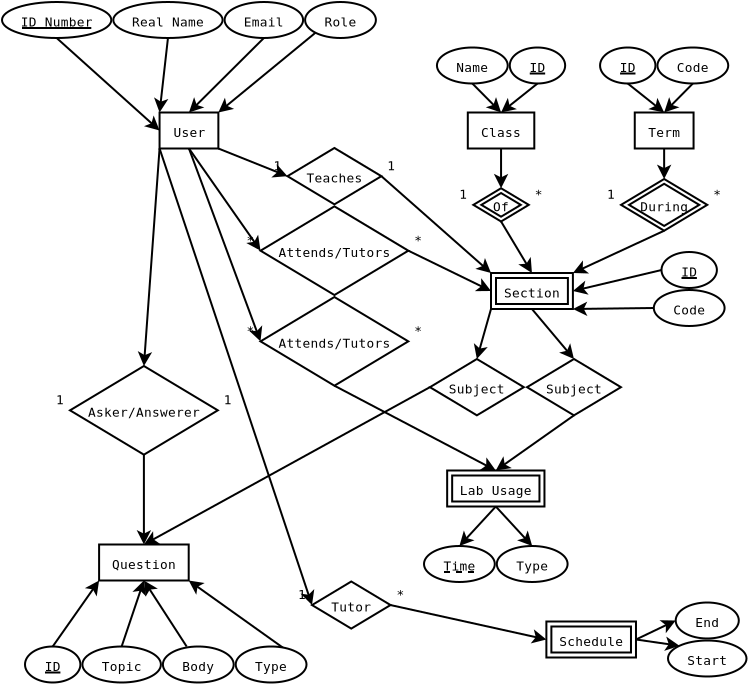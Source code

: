 <?xml version="1.0" encoding="UTF-8"?>
<dia:diagram xmlns:dia="http://www.lysator.liu.se/~alla/dia/">
  <dia:layer name="Background" visible="true" active="true">
    <dia:object type="ER - Entity" version="0" id="O0">
      <dia:attribute name="obj_pos">
        <dia:point val="9.428,7.575"/>
      </dia:attribute>
      <dia:attribute name="obj_bb">
        <dia:rectangle val="9.377,7.525;12.418,9.425"/>
      </dia:attribute>
      <dia:attribute name="elem_corner">
        <dia:point val="9.428,7.575"/>
      </dia:attribute>
      <dia:attribute name="elem_width">
        <dia:real val="2.94"/>
      </dia:attribute>
      <dia:attribute name="elem_height">
        <dia:real val="1.8"/>
      </dia:attribute>
      <dia:attribute name="border_width">
        <dia:real val="0.1"/>
      </dia:attribute>
      <dia:attribute name="border_color">
        <dia:color val="#000000"/>
      </dia:attribute>
      <dia:attribute name="inner_color">
        <dia:color val="#ffffff"/>
      </dia:attribute>
      <dia:attribute name="name">
        <dia:string>#User#</dia:string>
      </dia:attribute>
      <dia:attribute name="weak">
        <dia:boolean val="false"/>
      </dia:attribute>
      <dia:attribute name="associative">
        <dia:boolean val="false"/>
      </dia:attribute>
      <dia:attribute name="font">
        <dia:font family="monospace" style="0" name="Courier"/>
      </dia:attribute>
      <dia:attribute name="font_height">
        <dia:real val="0.8"/>
      </dia:attribute>
    </dia:object>
    <dia:object type="ER - Entity" version="0" id="O1">
      <dia:attribute name="obj_pos">
        <dia:point val="24.84,7.575"/>
      </dia:attribute>
      <dia:attribute name="obj_bb">
        <dia:rectangle val="24.79,7.525;28.215,9.425"/>
      </dia:attribute>
      <dia:attribute name="elem_corner">
        <dia:point val="24.84,7.575"/>
      </dia:attribute>
      <dia:attribute name="elem_width">
        <dia:real val="3.325"/>
      </dia:attribute>
      <dia:attribute name="elem_height">
        <dia:real val="1.8"/>
      </dia:attribute>
      <dia:attribute name="border_width">
        <dia:real val="0.1"/>
      </dia:attribute>
      <dia:attribute name="border_color">
        <dia:color val="#000000"/>
      </dia:attribute>
      <dia:attribute name="inner_color">
        <dia:color val="#ffffff"/>
      </dia:attribute>
      <dia:attribute name="name">
        <dia:string>#Class#</dia:string>
      </dia:attribute>
      <dia:attribute name="weak">
        <dia:boolean val="false"/>
      </dia:attribute>
      <dia:attribute name="associative">
        <dia:boolean val="false"/>
      </dia:attribute>
      <dia:attribute name="font">
        <dia:font family="monospace" style="0" name="Courier"/>
      </dia:attribute>
      <dia:attribute name="font_height">
        <dia:real val="0.8"/>
      </dia:attribute>
    </dia:object>
    <dia:object type="ER - Entity" version="0" id="O2">
      <dia:attribute name="obj_pos">
        <dia:point val="26,15.6"/>
      </dia:attribute>
      <dia:attribute name="obj_bb">
        <dia:rectangle val="25.95,15.55;30.145,17.45"/>
      </dia:attribute>
      <dia:attribute name="elem_corner">
        <dia:point val="26,15.6"/>
      </dia:attribute>
      <dia:attribute name="elem_width">
        <dia:real val="4.095"/>
      </dia:attribute>
      <dia:attribute name="elem_height">
        <dia:real val="1.8"/>
      </dia:attribute>
      <dia:attribute name="border_width">
        <dia:real val="0.1"/>
      </dia:attribute>
      <dia:attribute name="border_color">
        <dia:color val="#000000"/>
      </dia:attribute>
      <dia:attribute name="inner_color">
        <dia:color val="#ffffff"/>
      </dia:attribute>
      <dia:attribute name="name">
        <dia:string>#Section#</dia:string>
      </dia:attribute>
      <dia:attribute name="weak">
        <dia:boolean val="true"/>
      </dia:attribute>
      <dia:attribute name="associative">
        <dia:boolean val="false"/>
      </dia:attribute>
      <dia:attribute name="font">
        <dia:font family="monospace" style="0" name="Courier"/>
      </dia:attribute>
      <dia:attribute name="font_height">
        <dia:real val="0.8"/>
      </dia:attribute>
    </dia:object>
    <dia:object type="ER - Entity" version="0" id="O3">
      <dia:attribute name="obj_pos">
        <dia:point val="28.769,33.025"/>
      </dia:attribute>
      <dia:attribute name="obj_bb">
        <dia:rectangle val="28.719,32.975;33.299,34.875"/>
      </dia:attribute>
      <dia:attribute name="elem_corner">
        <dia:point val="28.769,33.025"/>
      </dia:attribute>
      <dia:attribute name="elem_width">
        <dia:real val="4.48"/>
      </dia:attribute>
      <dia:attribute name="elem_height">
        <dia:real val="1.8"/>
      </dia:attribute>
      <dia:attribute name="border_width">
        <dia:real val="0.1"/>
      </dia:attribute>
      <dia:attribute name="border_color">
        <dia:color val="#000000"/>
      </dia:attribute>
      <dia:attribute name="inner_color">
        <dia:color val="#ffffff"/>
      </dia:attribute>
      <dia:attribute name="name">
        <dia:string>#Schedule#</dia:string>
      </dia:attribute>
      <dia:attribute name="weak">
        <dia:boolean val="true"/>
      </dia:attribute>
      <dia:attribute name="associative">
        <dia:boolean val="false"/>
      </dia:attribute>
      <dia:attribute name="font">
        <dia:font family="monospace" style="0" name="Courier"/>
      </dia:attribute>
      <dia:attribute name="font_height">
        <dia:real val="0.8"/>
      </dia:attribute>
    </dia:object>
    <dia:object type="ER - Entity" version="0" id="O4">
      <dia:attribute name="obj_pos">
        <dia:point val="33.188,7.575"/>
      </dia:attribute>
      <dia:attribute name="obj_bb">
        <dia:rectangle val="33.138,7.525;36.178,9.425"/>
      </dia:attribute>
      <dia:attribute name="elem_corner">
        <dia:point val="33.188,7.575"/>
      </dia:attribute>
      <dia:attribute name="elem_width">
        <dia:real val="2.94"/>
      </dia:attribute>
      <dia:attribute name="elem_height">
        <dia:real val="1.8"/>
      </dia:attribute>
      <dia:attribute name="border_width">
        <dia:real val="0.1"/>
      </dia:attribute>
      <dia:attribute name="border_color">
        <dia:color val="#000000"/>
      </dia:attribute>
      <dia:attribute name="inner_color">
        <dia:color val="#ffffff"/>
      </dia:attribute>
      <dia:attribute name="name">
        <dia:string>#Term#</dia:string>
      </dia:attribute>
      <dia:attribute name="weak">
        <dia:boolean val="false"/>
      </dia:attribute>
      <dia:attribute name="associative">
        <dia:boolean val="false"/>
      </dia:attribute>
      <dia:attribute name="font">
        <dia:font family="monospace" style="0" name="Courier"/>
      </dia:attribute>
      <dia:attribute name="font_height">
        <dia:real val="0.8"/>
      </dia:attribute>
    </dia:object>
    <dia:object type="ER - Entity" version="0" id="O5">
      <dia:attribute name="obj_pos">
        <dia:point val="23.808,25.475"/>
      </dia:attribute>
      <dia:attribute name="obj_bb">
        <dia:rectangle val="23.758,25.425;28.723,27.325"/>
      </dia:attribute>
      <dia:attribute name="elem_corner">
        <dia:point val="23.808,25.475"/>
      </dia:attribute>
      <dia:attribute name="elem_width">
        <dia:real val="4.865"/>
      </dia:attribute>
      <dia:attribute name="elem_height">
        <dia:real val="1.8"/>
      </dia:attribute>
      <dia:attribute name="border_width">
        <dia:real val="0.1"/>
      </dia:attribute>
      <dia:attribute name="border_color">
        <dia:color val="#000000"/>
      </dia:attribute>
      <dia:attribute name="inner_color">
        <dia:color val="#ffffff"/>
      </dia:attribute>
      <dia:attribute name="name">
        <dia:string>#Lab Usage#</dia:string>
      </dia:attribute>
      <dia:attribute name="weak">
        <dia:boolean val="true"/>
      </dia:attribute>
      <dia:attribute name="associative">
        <dia:boolean val="false"/>
      </dia:attribute>
      <dia:attribute name="font">
        <dia:font family="monospace" style="0" name="Courier"/>
      </dia:attribute>
      <dia:attribute name="font_height">
        <dia:real val="0.8"/>
      </dia:attribute>
    </dia:object>
    <dia:object type="ER - Entity" version="0" id="O6">
      <dia:attribute name="obj_pos">
        <dia:point val="6.405,29.175"/>
      </dia:attribute>
      <dia:attribute name="obj_bb">
        <dia:rectangle val="6.355,29.125;10.935,31.025"/>
      </dia:attribute>
      <dia:attribute name="elem_corner">
        <dia:point val="6.405,29.175"/>
      </dia:attribute>
      <dia:attribute name="elem_width">
        <dia:real val="4.48"/>
      </dia:attribute>
      <dia:attribute name="elem_height">
        <dia:real val="1.8"/>
      </dia:attribute>
      <dia:attribute name="border_width">
        <dia:real val="0.1"/>
      </dia:attribute>
      <dia:attribute name="border_color">
        <dia:color val="#000000"/>
      </dia:attribute>
      <dia:attribute name="inner_color">
        <dia:color val="#ffffff"/>
      </dia:attribute>
      <dia:attribute name="name">
        <dia:string>#Question#</dia:string>
      </dia:attribute>
      <dia:attribute name="weak">
        <dia:boolean val="false"/>
      </dia:attribute>
      <dia:attribute name="associative">
        <dia:boolean val="false"/>
      </dia:attribute>
      <dia:attribute name="font">
        <dia:font family="monospace" style="0" name="Courier"/>
      </dia:attribute>
      <dia:attribute name="font_height">
        <dia:real val="0.8"/>
      </dia:attribute>
    </dia:object>
    <dia:object type="ER - Relationship" version="0" id="O7">
      <dia:attribute name="obj_pos">
        <dia:point val="15.822,9.35"/>
      </dia:attribute>
      <dia:attribute name="obj_bb">
        <dia:rectangle val="15.088,9.3;21.253,12.217"/>
      </dia:attribute>
      <dia:attribute name="elem_corner">
        <dia:point val="15.822,9.35"/>
      </dia:attribute>
      <dia:attribute name="elem_width">
        <dia:real val="4.695"/>
      </dia:attribute>
      <dia:attribute name="elem_height">
        <dia:real val="2.817"/>
      </dia:attribute>
      <dia:attribute name="border_width">
        <dia:real val="0.1"/>
      </dia:attribute>
      <dia:attribute name="border_color">
        <dia:color val="#000000"/>
      </dia:attribute>
      <dia:attribute name="inner_color">
        <dia:color val="#ffffff"/>
      </dia:attribute>
      <dia:attribute name="name">
        <dia:string>#Teaches#</dia:string>
      </dia:attribute>
      <dia:attribute name="left_card">
        <dia:string>#1#</dia:string>
      </dia:attribute>
      <dia:attribute name="right_card">
        <dia:string>#1#</dia:string>
      </dia:attribute>
      <dia:attribute name="identifying">
        <dia:boolean val="false"/>
      </dia:attribute>
      <dia:attribute name="rotated">
        <dia:boolean val="false"/>
      </dia:attribute>
      <dia:attribute name="font">
        <dia:font family="monospace" style="0" name="Courier"/>
      </dia:attribute>
      <dia:attribute name="font_height">
        <dia:real val="0.8"/>
      </dia:attribute>
    </dia:object>
    <dia:object type="Standard - Line" version="0" id="O8">
      <dia:attribute name="obj_pos">
        <dia:point val="12.367,9.375"/>
      </dia:attribute>
      <dia:attribute name="obj_bb">
        <dia:rectangle val="12.303,9.31;15.926,10.875"/>
      </dia:attribute>
      <dia:attribute name="conn_endpoints">
        <dia:point val="12.367,9.375"/>
        <dia:point val="15.822,10.758"/>
      </dia:attribute>
      <dia:attribute name="numcp">
        <dia:int val="1"/>
      </dia:attribute>
      <dia:attribute name="end_arrow">
        <dia:enum val="22"/>
      </dia:attribute>
      <dia:attribute name="end_arrow_length">
        <dia:real val="0.5"/>
      </dia:attribute>
      <dia:attribute name="end_arrow_width">
        <dia:real val="0.5"/>
      </dia:attribute>
      <dia:connections>
        <dia:connection handle="0" to="O0" connection="7"/>
        <dia:connection handle="1" to="O7" connection="0"/>
      </dia:connections>
    </dia:object>
    <dia:object type="Standard - Line" version="0" id="O9">
      <dia:attribute name="obj_pos">
        <dia:point val="20.517,10.758"/>
      </dia:attribute>
      <dia:attribute name="obj_bb">
        <dia:rectangle val="20.447,10.688;26.084,15.674"/>
      </dia:attribute>
      <dia:attribute name="conn_endpoints">
        <dia:point val="20.517,10.758"/>
        <dia:point val="26,15.6"/>
      </dia:attribute>
      <dia:attribute name="numcp">
        <dia:int val="1"/>
      </dia:attribute>
      <dia:attribute name="end_arrow">
        <dia:enum val="22"/>
      </dia:attribute>
      <dia:attribute name="end_arrow_length">
        <dia:real val="0.5"/>
      </dia:attribute>
      <dia:attribute name="end_arrow_width">
        <dia:real val="0.5"/>
      </dia:attribute>
      <dia:connections>
        <dia:connection handle="0" to="O7" connection="4"/>
        <dia:connection handle="1" to="O2" connection="0"/>
      </dia:connections>
    </dia:object>
    <dia:object type="ER - Relationship" version="0" id="O10">
      <dia:attribute name="obj_pos">
        <dia:point val="14.475,12.267"/>
      </dia:attribute>
      <dia:attribute name="obj_bb">
        <dia:rectangle val="13.74,12.217;22.6,16.751"/>
      </dia:attribute>
      <dia:attribute name="elem_corner">
        <dia:point val="14.475,12.267"/>
      </dia:attribute>
      <dia:attribute name="elem_width">
        <dia:real val="7.39"/>
      </dia:attribute>
      <dia:attribute name="elem_height">
        <dia:real val="4.434"/>
      </dia:attribute>
      <dia:attribute name="border_width">
        <dia:real val="0.1"/>
      </dia:attribute>
      <dia:attribute name="border_color">
        <dia:color val="#000000"/>
      </dia:attribute>
      <dia:attribute name="inner_color">
        <dia:color val="#ffffff"/>
      </dia:attribute>
      <dia:attribute name="name">
        <dia:string>#Attends/Tutors#</dia:string>
      </dia:attribute>
      <dia:attribute name="left_card">
        <dia:string>#*#</dia:string>
      </dia:attribute>
      <dia:attribute name="right_card">
        <dia:string>#*#</dia:string>
      </dia:attribute>
      <dia:attribute name="identifying">
        <dia:boolean val="false"/>
      </dia:attribute>
      <dia:attribute name="rotated">
        <dia:boolean val="false"/>
      </dia:attribute>
      <dia:attribute name="font">
        <dia:font family="monospace" style="0" name="Courier"/>
      </dia:attribute>
      <dia:attribute name="font_height">
        <dia:real val="0.8"/>
      </dia:attribute>
    </dia:object>
    <dia:object type="ER - Relationship" version="0" id="O11">
      <dia:attribute name="obj_pos">
        <dia:point val="25.117,11.362"/>
      </dia:attribute>
      <dia:attribute name="obj_bb">
        <dia:rectangle val="24.383,11.312;28.622,13.074"/>
      </dia:attribute>
      <dia:attribute name="elem_corner">
        <dia:point val="25.117,11.362"/>
      </dia:attribute>
      <dia:attribute name="elem_width">
        <dia:real val="2.77"/>
      </dia:attribute>
      <dia:attribute name="elem_height">
        <dia:real val="1.662"/>
      </dia:attribute>
      <dia:attribute name="border_width">
        <dia:real val="0.1"/>
      </dia:attribute>
      <dia:attribute name="border_color">
        <dia:color val="#000000"/>
      </dia:attribute>
      <dia:attribute name="inner_color">
        <dia:color val="#ffffff"/>
      </dia:attribute>
      <dia:attribute name="name">
        <dia:string>#Of#</dia:string>
      </dia:attribute>
      <dia:attribute name="left_card">
        <dia:string>#1#</dia:string>
      </dia:attribute>
      <dia:attribute name="right_card">
        <dia:string>#*#</dia:string>
      </dia:attribute>
      <dia:attribute name="identifying">
        <dia:boolean val="true"/>
      </dia:attribute>
      <dia:attribute name="rotated">
        <dia:boolean val="false"/>
      </dia:attribute>
      <dia:attribute name="font">
        <dia:font family="monospace" style="0" name="Courier"/>
      </dia:attribute>
      <dia:attribute name="font_height">
        <dia:real val="0.8"/>
      </dia:attribute>
    </dia:object>
    <dia:object type="Standard - Line" version="0" id="O12">
      <dia:attribute name="obj_pos">
        <dia:point val="26.503,9.375"/>
      </dia:attribute>
      <dia:attribute name="obj_bb">
        <dia:rectangle val="26.141,9.325;26.864,11.474"/>
      </dia:attribute>
      <dia:attribute name="conn_endpoints">
        <dia:point val="26.503,9.375"/>
        <dia:point val="26.503,11.362"/>
      </dia:attribute>
      <dia:attribute name="numcp">
        <dia:int val="1"/>
      </dia:attribute>
      <dia:attribute name="end_arrow">
        <dia:enum val="22"/>
      </dia:attribute>
      <dia:attribute name="end_arrow_length">
        <dia:real val="0.5"/>
      </dia:attribute>
      <dia:attribute name="end_arrow_width">
        <dia:real val="0.5"/>
      </dia:attribute>
      <dia:connections>
        <dia:connection handle="0" to="O1" connection="6"/>
        <dia:connection handle="1" to="O11" connection="2"/>
      </dia:connections>
    </dia:object>
    <dia:object type="Standard - Line" version="0" id="O13">
      <dia:attribute name="obj_pos">
        <dia:point val="26.503,13.024"/>
      </dia:attribute>
      <dia:attribute name="obj_bb">
        <dia:rectangle val="26.434,12.955;28.116,15.696"/>
      </dia:attribute>
      <dia:attribute name="conn_endpoints">
        <dia:point val="26.503,13.024"/>
        <dia:point val="28.047,15.6"/>
      </dia:attribute>
      <dia:attribute name="numcp">
        <dia:int val="1"/>
      </dia:attribute>
      <dia:attribute name="end_arrow">
        <dia:enum val="22"/>
      </dia:attribute>
      <dia:attribute name="end_arrow_length">
        <dia:real val="0.5"/>
      </dia:attribute>
      <dia:attribute name="end_arrow_width">
        <dia:real val="0.5"/>
      </dia:attribute>
      <dia:connections>
        <dia:connection handle="0" to="O11" connection="6"/>
        <dia:connection handle="1" to="O2" connection="1"/>
      </dia:connections>
    </dia:object>
    <dia:object type="ER - Relationship" version="0" id="O14">
      <dia:attribute name="obj_pos">
        <dia:point val="32.502,10.9"/>
      </dia:attribute>
      <dia:attribute name="obj_bb">
        <dia:rectangle val="31.767,10.85;37.547,13.536"/>
      </dia:attribute>
      <dia:attribute name="elem_corner">
        <dia:point val="32.502,10.9"/>
      </dia:attribute>
      <dia:attribute name="elem_width">
        <dia:real val="4.31"/>
      </dia:attribute>
      <dia:attribute name="elem_height">
        <dia:real val="2.586"/>
      </dia:attribute>
      <dia:attribute name="border_width">
        <dia:real val="0.1"/>
      </dia:attribute>
      <dia:attribute name="border_color">
        <dia:color val="#000000"/>
      </dia:attribute>
      <dia:attribute name="inner_color">
        <dia:color val="#ffffff"/>
      </dia:attribute>
      <dia:attribute name="name">
        <dia:string>#During#</dia:string>
      </dia:attribute>
      <dia:attribute name="left_card">
        <dia:string>#1#</dia:string>
      </dia:attribute>
      <dia:attribute name="right_card">
        <dia:string>#*#</dia:string>
      </dia:attribute>
      <dia:attribute name="identifying">
        <dia:boolean val="true"/>
      </dia:attribute>
      <dia:attribute name="rotated">
        <dia:boolean val="false"/>
      </dia:attribute>
      <dia:attribute name="font">
        <dia:font family="monospace" style="0" name="Courier"/>
      </dia:attribute>
      <dia:attribute name="font_height">
        <dia:real val="0.8"/>
      </dia:attribute>
    </dia:object>
    <dia:object type="Standard - Line" version="0" id="O15">
      <dia:attribute name="obj_pos">
        <dia:point val="34.657,9.375"/>
      </dia:attribute>
      <dia:attribute name="obj_bb">
        <dia:rectangle val="34.296,9.325;35.019,11.012"/>
      </dia:attribute>
      <dia:attribute name="conn_endpoints">
        <dia:point val="34.657,9.375"/>
        <dia:point val="34.657,10.9"/>
      </dia:attribute>
      <dia:attribute name="numcp">
        <dia:int val="1"/>
      </dia:attribute>
      <dia:attribute name="end_arrow">
        <dia:enum val="22"/>
      </dia:attribute>
      <dia:attribute name="end_arrow_length">
        <dia:real val="0.5"/>
      </dia:attribute>
      <dia:attribute name="end_arrow_width">
        <dia:real val="0.5"/>
      </dia:attribute>
      <dia:connections>
        <dia:connection handle="0" to="O4" connection="6"/>
        <dia:connection handle="1" to="O14" connection="2"/>
      </dia:connections>
    </dia:object>
    <dia:object type="Standard - Line" version="0" id="O16">
      <dia:attribute name="obj_pos">
        <dia:point val="34.657,13.486"/>
      </dia:attribute>
      <dia:attribute name="obj_bb">
        <dia:rectangle val="29.994,13.42;34.724,15.687"/>
      </dia:attribute>
      <dia:attribute name="conn_endpoints">
        <dia:point val="34.657,13.486"/>
        <dia:point val="30.095,15.6"/>
      </dia:attribute>
      <dia:attribute name="numcp">
        <dia:int val="1"/>
      </dia:attribute>
      <dia:attribute name="end_arrow">
        <dia:enum val="22"/>
      </dia:attribute>
      <dia:attribute name="end_arrow_length">
        <dia:real val="0.5"/>
      </dia:attribute>
      <dia:attribute name="end_arrow_width">
        <dia:real val="0.5"/>
      </dia:attribute>
      <dia:connections>
        <dia:connection handle="0" to="O14" connection="6"/>
        <dia:connection handle="1" to="O2" connection="2"/>
      </dia:connections>
    </dia:object>
    <dia:object type="ER - Relationship" version="0" id="O17">
      <dia:attribute name="obj_pos">
        <dia:point val="27.8,19.9"/>
      </dia:attribute>
      <dia:attribute name="obj_bb">
        <dia:rectangle val="27.45,19.85;32.845,22.767"/>
      </dia:attribute>
      <dia:attribute name="elem_corner">
        <dia:point val="27.8,19.9"/>
      </dia:attribute>
      <dia:attribute name="elem_width">
        <dia:real val="4.695"/>
      </dia:attribute>
      <dia:attribute name="elem_height">
        <dia:real val="2.817"/>
      </dia:attribute>
      <dia:attribute name="border_width">
        <dia:real val="0.1"/>
      </dia:attribute>
      <dia:attribute name="border_color">
        <dia:color val="#000000"/>
      </dia:attribute>
      <dia:attribute name="inner_color">
        <dia:color val="#ffffff"/>
      </dia:attribute>
      <dia:attribute name="name">
        <dia:string>#Subject#</dia:string>
      </dia:attribute>
      <dia:attribute name="left_card">
        <dia:string>##</dia:string>
      </dia:attribute>
      <dia:attribute name="right_card">
        <dia:string>##</dia:string>
      </dia:attribute>
      <dia:attribute name="identifying">
        <dia:boolean val="false"/>
      </dia:attribute>
      <dia:attribute name="rotated">
        <dia:boolean val="false"/>
      </dia:attribute>
      <dia:attribute name="font">
        <dia:font family="monospace" style="0" name="Courier"/>
      </dia:attribute>
      <dia:attribute name="font_height">
        <dia:real val="0.8"/>
      </dia:attribute>
    </dia:object>
    <dia:object type="Standard - Line" version="0" id="O18">
      <dia:attribute name="obj_pos">
        <dia:point val="21.865,14.484"/>
      </dia:attribute>
      <dia:attribute name="obj_bb">
        <dia:rectangle val="21.798,14.417;26.101,16.576"/>
      </dia:attribute>
      <dia:attribute name="conn_endpoints">
        <dia:point val="21.865,14.484"/>
        <dia:point val="26,16.5"/>
      </dia:attribute>
      <dia:attribute name="numcp">
        <dia:int val="1"/>
      </dia:attribute>
      <dia:attribute name="end_arrow">
        <dia:enum val="22"/>
      </dia:attribute>
      <dia:attribute name="end_arrow_length">
        <dia:real val="0.5"/>
      </dia:attribute>
      <dia:attribute name="end_arrow_width">
        <dia:real val="0.5"/>
      </dia:attribute>
      <dia:connections>
        <dia:connection handle="0" to="O10" connection="4"/>
        <dia:connection handle="1" to="O2" connection="3"/>
      </dia:connections>
    </dia:object>
    <dia:object type="Standard - Line" version="0" id="O19">
      <dia:attribute name="obj_pos">
        <dia:point val="10.898,9.375"/>
      </dia:attribute>
      <dia:attribute name="obj_bb">
        <dia:rectangle val="10.828,9.305;14.545,14.576"/>
      </dia:attribute>
      <dia:attribute name="conn_endpoints">
        <dia:point val="10.898,9.375"/>
        <dia:point val="14.475,14.484"/>
      </dia:attribute>
      <dia:attribute name="numcp">
        <dia:int val="1"/>
      </dia:attribute>
      <dia:attribute name="end_arrow">
        <dia:enum val="22"/>
      </dia:attribute>
      <dia:attribute name="end_arrow_length">
        <dia:real val="0.5"/>
      </dia:attribute>
      <dia:attribute name="end_arrow_width">
        <dia:real val="0.5"/>
      </dia:attribute>
      <dia:connections>
        <dia:connection handle="0" to="O0" connection="6"/>
        <dia:connection handle="1" to="O10" connection="0"/>
      </dia:connections>
    </dia:object>
    <dia:object type="Standard - Line" version="0" id="O20">
      <dia:attribute name="obj_pos">
        <dia:point val="28.047,17.4"/>
      </dia:attribute>
      <dia:attribute name="obj_bb">
        <dia:rectangle val="27.977,17.33;30.219,19.986"/>
      </dia:attribute>
      <dia:attribute name="conn_endpoints">
        <dia:point val="28.047,17.4"/>
        <dia:point val="30.148,19.9"/>
      </dia:attribute>
      <dia:attribute name="numcp">
        <dia:int val="1"/>
      </dia:attribute>
      <dia:attribute name="end_arrow">
        <dia:enum val="22"/>
      </dia:attribute>
      <dia:attribute name="end_arrow_length">
        <dia:real val="0.5"/>
      </dia:attribute>
      <dia:attribute name="end_arrow_width">
        <dia:real val="0.5"/>
      </dia:attribute>
      <dia:connections>
        <dia:connection handle="0" to="O2" connection="6"/>
        <dia:connection handle="1" to="O17" connection="2"/>
      </dia:connections>
    </dia:object>
    <dia:object type="Standard - Line" version="0" id="O21">
      <dia:attribute name="obj_pos">
        <dia:point val="30.148,22.717"/>
      </dia:attribute>
      <dia:attribute name="obj_bb">
        <dia:rectangle val="26.149,22.647;30.217,25.545"/>
      </dia:attribute>
      <dia:attribute name="conn_endpoints">
        <dia:point val="30.148,22.717"/>
        <dia:point val="26.24,25.475"/>
      </dia:attribute>
      <dia:attribute name="numcp">
        <dia:int val="1"/>
      </dia:attribute>
      <dia:attribute name="end_arrow">
        <dia:enum val="22"/>
      </dia:attribute>
      <dia:attribute name="end_arrow_length">
        <dia:real val="0.5"/>
      </dia:attribute>
      <dia:attribute name="end_arrow_width">
        <dia:real val="0.5"/>
      </dia:attribute>
      <dia:connections>
        <dia:connection handle="0" to="O17" connection="6"/>
        <dia:connection handle="1" to="O5" connection="1"/>
      </dia:connections>
    </dia:object>
    <dia:object type="Standard - Line" version="0" id="O22">
      <dia:attribute name="obj_pos">
        <dia:point val="9.428,9.375"/>
      </dia:attribute>
      <dia:attribute name="obj_bb">
        <dia:rectangle val="8.328,9.322;9.481,20.361"/>
      </dia:attribute>
      <dia:attribute name="conn_endpoints">
        <dia:point val="9.428,9.375"/>
        <dia:point val="8.645,20.25"/>
      </dia:attribute>
      <dia:attribute name="numcp">
        <dia:int val="1"/>
      </dia:attribute>
      <dia:attribute name="end_arrow">
        <dia:enum val="22"/>
      </dia:attribute>
      <dia:attribute name="end_arrow_length">
        <dia:real val="0.5"/>
      </dia:attribute>
      <dia:attribute name="end_arrow_width">
        <dia:real val="0.5"/>
      </dia:attribute>
      <dia:connections>
        <dia:connection handle="0" to="O0" connection="5"/>
        <dia:connection handle="1" to="O23" connection="2"/>
      </dia:connections>
    </dia:object>
    <dia:object type="ER - Relationship" version="0" id="O23">
      <dia:attribute name="obj_pos">
        <dia:point val="4.95,20.25"/>
      </dia:attribute>
      <dia:attribute name="obj_bb">
        <dia:rectangle val="4.215,20.2;13.075,24.734"/>
      </dia:attribute>
      <dia:attribute name="elem_corner">
        <dia:point val="4.95,20.25"/>
      </dia:attribute>
      <dia:attribute name="elem_width">
        <dia:real val="7.39"/>
      </dia:attribute>
      <dia:attribute name="elem_height">
        <dia:real val="4.434"/>
      </dia:attribute>
      <dia:attribute name="border_width">
        <dia:real val="0.1"/>
      </dia:attribute>
      <dia:attribute name="border_color">
        <dia:color val="#000000"/>
      </dia:attribute>
      <dia:attribute name="inner_color">
        <dia:color val="#ffffff"/>
      </dia:attribute>
      <dia:attribute name="name">
        <dia:string>#Asker/Answerer#</dia:string>
      </dia:attribute>
      <dia:attribute name="left_card">
        <dia:string>#1#</dia:string>
      </dia:attribute>
      <dia:attribute name="right_card">
        <dia:string>#1#</dia:string>
      </dia:attribute>
      <dia:attribute name="identifying">
        <dia:boolean val="false"/>
      </dia:attribute>
      <dia:attribute name="rotated">
        <dia:boolean val="false"/>
      </dia:attribute>
      <dia:attribute name="font">
        <dia:font family="monospace" style="0" name="Courier"/>
      </dia:attribute>
      <dia:attribute name="font_height">
        <dia:real val="0.8"/>
      </dia:attribute>
    </dia:object>
    <dia:object type="Standard - Line" version="0" id="O24">
      <dia:attribute name="obj_pos">
        <dia:point val="8.645,24.684"/>
      </dia:attribute>
      <dia:attribute name="obj_bb">
        <dia:rectangle val="8.283,24.634;9.007,29.287"/>
      </dia:attribute>
      <dia:attribute name="conn_endpoints">
        <dia:point val="8.645,24.684"/>
        <dia:point val="8.645,29.175"/>
      </dia:attribute>
      <dia:attribute name="numcp">
        <dia:int val="1"/>
      </dia:attribute>
      <dia:attribute name="end_arrow">
        <dia:enum val="22"/>
      </dia:attribute>
      <dia:attribute name="end_arrow_length">
        <dia:real val="0.5"/>
      </dia:attribute>
      <dia:attribute name="end_arrow_width">
        <dia:real val="0.5"/>
      </dia:attribute>
      <dia:connections>
        <dia:connection handle="0" to="O23" connection="6"/>
        <dia:connection handle="1" to="O6" connection="1"/>
      </dia:connections>
    </dia:object>
    <dia:object type="ER - Relationship" version="0" id="O25">
      <dia:attribute name="obj_pos">
        <dia:point val="22.945,19.9"/>
      </dia:attribute>
      <dia:attribute name="obj_bb">
        <dia:rectangle val="22.595,19.85;27.99,22.767"/>
      </dia:attribute>
      <dia:attribute name="elem_corner">
        <dia:point val="22.945,19.9"/>
      </dia:attribute>
      <dia:attribute name="elem_width">
        <dia:real val="4.695"/>
      </dia:attribute>
      <dia:attribute name="elem_height">
        <dia:real val="2.817"/>
      </dia:attribute>
      <dia:attribute name="border_width">
        <dia:real val="0.1"/>
      </dia:attribute>
      <dia:attribute name="border_color">
        <dia:color val="#000000"/>
      </dia:attribute>
      <dia:attribute name="inner_color">
        <dia:color val="#ffffff"/>
      </dia:attribute>
      <dia:attribute name="name">
        <dia:string>#Subject#</dia:string>
      </dia:attribute>
      <dia:attribute name="left_card">
        <dia:string>##</dia:string>
      </dia:attribute>
      <dia:attribute name="right_card">
        <dia:string>##</dia:string>
      </dia:attribute>
      <dia:attribute name="identifying">
        <dia:boolean val="false"/>
      </dia:attribute>
      <dia:attribute name="rotated">
        <dia:boolean val="false"/>
      </dia:attribute>
      <dia:attribute name="font">
        <dia:font family="monospace" style="0" name="Courier"/>
      </dia:attribute>
      <dia:attribute name="font_height">
        <dia:real val="0.8"/>
      </dia:attribute>
    </dia:object>
    <dia:object type="Standard - Line" version="0" id="O26">
      <dia:attribute name="obj_pos">
        <dia:point val="26,17.4"/>
      </dia:attribute>
      <dia:attribute name="obj_bb">
        <dia:rectangle val="25.111,17.338;26.062,20.008"/>
      </dia:attribute>
      <dia:attribute name="conn_endpoints">
        <dia:point val="26,17.4"/>
        <dia:point val="25.293,19.9"/>
      </dia:attribute>
      <dia:attribute name="numcp">
        <dia:int val="1"/>
      </dia:attribute>
      <dia:attribute name="end_arrow">
        <dia:enum val="22"/>
      </dia:attribute>
      <dia:attribute name="end_arrow_length">
        <dia:real val="0.5"/>
      </dia:attribute>
      <dia:attribute name="end_arrow_width">
        <dia:real val="0.5"/>
      </dia:attribute>
      <dia:connections>
        <dia:connection handle="0" to="O2" connection="5"/>
        <dia:connection handle="1" to="O25" connection="2"/>
      </dia:connections>
    </dia:object>
    <dia:object type="Standard - Line" version="0" id="O27">
      <dia:attribute name="obj_pos">
        <dia:point val="22.945,21.308"/>
      </dia:attribute>
      <dia:attribute name="obj_bb">
        <dia:rectangle val="8.547,21.241;23.013,29.245"/>
      </dia:attribute>
      <dia:attribute name="conn_endpoints">
        <dia:point val="22.945,21.308"/>
        <dia:point val="8.645,29.175"/>
      </dia:attribute>
      <dia:attribute name="numcp">
        <dia:int val="1"/>
      </dia:attribute>
      <dia:attribute name="end_arrow">
        <dia:enum val="22"/>
      </dia:attribute>
      <dia:attribute name="end_arrow_length">
        <dia:real val="0.5"/>
      </dia:attribute>
      <dia:attribute name="end_arrow_width">
        <dia:real val="0.5"/>
      </dia:attribute>
      <dia:connections>
        <dia:connection handle="0" to="O25" connection="0"/>
        <dia:connection handle="1" to="O6" connection="1"/>
      </dia:connections>
    </dia:object>
    <dia:object type="ER - Relationship" version="0" id="O28">
      <dia:attribute name="obj_pos">
        <dia:point val="14.475,16.801"/>
      </dia:attribute>
      <dia:attribute name="obj_bb">
        <dia:rectangle val="13.74,16.751;22.6,21.285"/>
      </dia:attribute>
      <dia:attribute name="elem_corner">
        <dia:point val="14.475,16.801"/>
      </dia:attribute>
      <dia:attribute name="elem_width">
        <dia:real val="7.39"/>
      </dia:attribute>
      <dia:attribute name="elem_height">
        <dia:real val="4.434"/>
      </dia:attribute>
      <dia:attribute name="border_width">
        <dia:real val="0.1"/>
      </dia:attribute>
      <dia:attribute name="border_color">
        <dia:color val="#000000"/>
      </dia:attribute>
      <dia:attribute name="inner_color">
        <dia:color val="#ffffff"/>
      </dia:attribute>
      <dia:attribute name="name">
        <dia:string>#Attends/Tutors#</dia:string>
      </dia:attribute>
      <dia:attribute name="left_card">
        <dia:string>#*#</dia:string>
      </dia:attribute>
      <dia:attribute name="right_card">
        <dia:string>#*#</dia:string>
      </dia:attribute>
      <dia:attribute name="identifying">
        <dia:boolean val="false"/>
      </dia:attribute>
      <dia:attribute name="rotated">
        <dia:boolean val="false"/>
      </dia:attribute>
      <dia:attribute name="font">
        <dia:font family="monospace" style="0" name="Courier"/>
      </dia:attribute>
      <dia:attribute name="font_height">
        <dia:real val="0.8"/>
      </dia:attribute>
    </dia:object>
    <dia:object type="Standard - Line" version="0" id="O29">
      <dia:attribute name="obj_pos">
        <dia:point val="10.898,9.375"/>
      </dia:attribute>
      <dia:attribute name="obj_bb">
        <dia:rectangle val="10.833,9.311;14.606,19.123"/>
      </dia:attribute>
      <dia:attribute name="conn_endpoints">
        <dia:point val="10.898,9.375"/>
        <dia:point val="14.475,19.018"/>
      </dia:attribute>
      <dia:attribute name="numcp">
        <dia:int val="1"/>
      </dia:attribute>
      <dia:attribute name="end_arrow">
        <dia:enum val="22"/>
      </dia:attribute>
      <dia:attribute name="end_arrow_length">
        <dia:real val="0.5"/>
      </dia:attribute>
      <dia:attribute name="end_arrow_width">
        <dia:real val="0.5"/>
      </dia:attribute>
      <dia:connections>
        <dia:connection handle="0" to="O0" connection="6"/>
        <dia:connection handle="1" to="O28" connection="0"/>
      </dia:connections>
    </dia:object>
    <dia:object type="Standard - Line" version="0" id="O30">
      <dia:attribute name="obj_pos">
        <dia:point val="18.17,21.235"/>
      </dia:attribute>
      <dia:attribute name="obj_bb">
        <dia:rectangle val="18.102,21.168;26.339,25.545"/>
      </dia:attribute>
      <dia:attribute name="conn_endpoints">
        <dia:point val="18.17,21.235"/>
        <dia:point val="26.24,25.475"/>
      </dia:attribute>
      <dia:attribute name="numcp">
        <dia:int val="1"/>
      </dia:attribute>
      <dia:attribute name="end_arrow">
        <dia:enum val="22"/>
      </dia:attribute>
      <dia:attribute name="end_arrow_length">
        <dia:real val="0.5"/>
      </dia:attribute>
      <dia:attribute name="end_arrow_width">
        <dia:real val="0.5"/>
      </dia:attribute>
      <dia:connections>
        <dia:connection handle="0" to="O28" connection="6"/>
        <dia:connection handle="1" to="O5" connection="1"/>
      </dia:connections>
    </dia:object>
    <dia:object type="Standard - Line" version="0" id="O31">
      <dia:attribute name="obj_pos">
        <dia:point val="4.282,3.85"/>
      </dia:attribute>
      <dia:attribute name="obj_bb">
        <dia:rectangle val="4.212,3.779;9.511,8.55"/>
      </dia:attribute>
      <dia:attribute name="conn_endpoints">
        <dia:point val="4.282,3.85"/>
        <dia:point val="9.428,8.475"/>
      </dia:attribute>
      <dia:attribute name="numcp">
        <dia:int val="1"/>
      </dia:attribute>
      <dia:attribute name="end_arrow">
        <dia:enum val="22"/>
      </dia:attribute>
      <dia:attribute name="end_arrow_length">
        <dia:real val="0.5"/>
      </dia:attribute>
      <dia:attribute name="end_arrow_width">
        <dia:real val="0.5"/>
      </dia:attribute>
      <dia:connections>
        <dia:connection handle="0" to="O58" connection="6"/>
        <dia:connection handle="1" to="O0" connection="3"/>
      </dia:connections>
    </dia:object>
    <dia:object type="Standard - Line" version="0" id="O32">
      <dia:attribute name="obj_pos">
        <dia:point val="9.848,3.85"/>
      </dia:attribute>
      <dia:attribute name="obj_bb">
        <dia:rectangle val="9.137,3.795;9.903,7.686"/>
      </dia:attribute>
      <dia:attribute name="conn_endpoints">
        <dia:point val="9.848,3.85"/>
        <dia:point val="9.428,7.575"/>
      </dia:attribute>
      <dia:attribute name="numcp">
        <dia:int val="1"/>
      </dia:attribute>
      <dia:attribute name="end_arrow">
        <dia:enum val="22"/>
      </dia:attribute>
      <dia:attribute name="end_arrow_length">
        <dia:real val="0.5"/>
      </dia:attribute>
      <dia:attribute name="end_arrow_width">
        <dia:real val="0.5"/>
      </dia:attribute>
      <dia:connections>
        <dia:connection handle="0" to="O59" connection="6"/>
        <dia:connection handle="1" to="O0" connection="0"/>
      </dia:connections>
    </dia:object>
    <dia:object type="Standard - Line" version="0" id="O33">
      <dia:attribute name="obj_pos">
        <dia:point val="14.643,3.85"/>
      </dia:attribute>
      <dia:attribute name="obj_bb">
        <dia:rectangle val="10.818,3.779;14.713,7.654"/>
      </dia:attribute>
      <dia:attribute name="conn_endpoints">
        <dia:point val="14.643,3.85"/>
        <dia:point val="10.898,7.575"/>
      </dia:attribute>
      <dia:attribute name="numcp">
        <dia:int val="1"/>
      </dia:attribute>
      <dia:attribute name="end_arrow">
        <dia:enum val="22"/>
      </dia:attribute>
      <dia:attribute name="end_arrow_length">
        <dia:real val="0.5"/>
      </dia:attribute>
      <dia:attribute name="end_arrow_width">
        <dia:real val="0.5"/>
      </dia:attribute>
      <dia:connections>
        <dia:connection handle="0" to="O60" connection="6"/>
        <dia:connection handle="1" to="O0" connection="1"/>
      </dia:connections>
    </dia:object>
    <dia:object type="Standard - Line" version="0" id="O34">
      <dia:attribute name="obj_pos">
        <dia:point val="17.223,3.586"/>
      </dia:attribute>
      <dia:attribute name="obj_bb">
        <dia:rectangle val="12.281,3.516;17.294,7.646"/>
      </dia:attribute>
      <dia:attribute name="conn_endpoints">
        <dia:point val="17.223,3.586"/>
        <dia:point val="12.367,7.575"/>
      </dia:attribute>
      <dia:attribute name="numcp">
        <dia:int val="1"/>
      </dia:attribute>
      <dia:attribute name="end_arrow">
        <dia:enum val="22"/>
      </dia:attribute>
      <dia:attribute name="end_arrow_length">
        <dia:real val="0.5"/>
      </dia:attribute>
      <dia:attribute name="end_arrow_width">
        <dia:real val="0.5"/>
      </dia:attribute>
      <dia:connections>
        <dia:connection handle="0" to="O61" connection="5"/>
        <dia:connection handle="1" to="O0" connection="2"/>
      </dia:connections>
    </dia:object>
    <dia:object type="Standard - Line" version="0" id="O35">
      <dia:attribute name="obj_pos">
        <dia:point val="25.067,6.125"/>
      </dia:attribute>
      <dia:attribute name="obj_bb">
        <dia:rectangle val="24.997,6.054;26.581,7.654"/>
      </dia:attribute>
      <dia:attribute name="conn_endpoints">
        <dia:point val="25.067,6.125"/>
        <dia:point val="26.503,7.575"/>
      </dia:attribute>
      <dia:attribute name="numcp">
        <dia:int val="1"/>
      </dia:attribute>
      <dia:attribute name="end_arrow">
        <dia:enum val="22"/>
      </dia:attribute>
      <dia:attribute name="end_arrow_length">
        <dia:real val="0.5"/>
      </dia:attribute>
      <dia:attribute name="end_arrow_width">
        <dia:real val="0.5"/>
      </dia:attribute>
      <dia:connections>
        <dia:connection handle="0" to="O63" connection="6"/>
        <dia:connection handle="1" to="O1" connection="1"/>
      </dia:connections>
    </dia:object>
    <dia:object type="Standard - Line" version="0" id="O36">
      <dia:attribute name="obj_pos">
        <dia:point val="28.323,6.125"/>
      </dia:attribute>
      <dia:attribute name="obj_bb">
        <dia:rectangle val="26.415,6.055;28.393,7.645"/>
      </dia:attribute>
      <dia:attribute name="conn_endpoints">
        <dia:point val="28.323,6.125"/>
        <dia:point val="26.503,7.575"/>
      </dia:attribute>
      <dia:attribute name="numcp">
        <dia:int val="1"/>
      </dia:attribute>
      <dia:attribute name="end_arrow">
        <dia:enum val="22"/>
      </dia:attribute>
      <dia:attribute name="end_arrow_length">
        <dia:real val="0.5"/>
      </dia:attribute>
      <dia:attribute name="end_arrow_width">
        <dia:real val="0.5"/>
      </dia:attribute>
      <dia:connections>
        <dia:connection handle="0" to="O62" connection="6"/>
        <dia:connection handle="1" to="O1" connection="1"/>
      </dia:connections>
    </dia:object>
    <dia:object type="Standard - Line" version="0" id="O37">
      <dia:attribute name="obj_pos">
        <dia:point val="32.837,6.125"/>
      </dia:attribute>
      <dia:attribute name="obj_bb">
        <dia:rectangle val="32.767,6.055;34.745,7.645"/>
      </dia:attribute>
      <dia:attribute name="conn_endpoints">
        <dia:point val="32.837,6.125"/>
        <dia:point val="34.657,7.575"/>
      </dia:attribute>
      <dia:attribute name="numcp">
        <dia:int val="1"/>
      </dia:attribute>
      <dia:attribute name="end_arrow">
        <dia:enum val="22"/>
      </dia:attribute>
      <dia:attribute name="end_arrow_length">
        <dia:real val="0.5"/>
      </dia:attribute>
      <dia:attribute name="end_arrow_width">
        <dia:real val="0.5"/>
      </dia:attribute>
      <dia:connections>
        <dia:connection handle="0" to="O64" connection="6"/>
        <dia:connection handle="1" to="O4" connection="1"/>
      </dia:connections>
    </dia:object>
    <dia:object type="Standard - Line" version="0" id="O38">
      <dia:attribute name="obj_pos">
        <dia:point val="36.093,6.125"/>
      </dia:attribute>
      <dia:attribute name="obj_bb">
        <dia:rectangle val="34.579,6.054;36.163,7.654"/>
      </dia:attribute>
      <dia:attribute name="conn_endpoints">
        <dia:point val="36.093,6.125"/>
        <dia:point val="34.657,7.575"/>
      </dia:attribute>
      <dia:attribute name="numcp">
        <dia:int val="1"/>
      </dia:attribute>
      <dia:attribute name="end_arrow">
        <dia:enum val="22"/>
      </dia:attribute>
      <dia:attribute name="end_arrow_length">
        <dia:real val="0.5"/>
      </dia:attribute>
      <dia:attribute name="end_arrow_width">
        <dia:real val="0.5"/>
      </dia:attribute>
      <dia:connections>
        <dia:connection handle="0" to="O65" connection="6"/>
        <dia:connection handle="1" to="O4" connection="1"/>
      </dia:connections>
    </dia:object>
    <dia:object type="Standard - Line" version="0" id="O39">
      <dia:attribute name="obj_pos">
        <dia:point val="34.525,15.45"/>
      </dia:attribute>
      <dia:attribute name="obj_bb">
        <dia:rectangle val="29.986,15.39;34.585,16.711"/>
      </dia:attribute>
      <dia:attribute name="conn_endpoints">
        <dia:point val="34.525,15.45"/>
        <dia:point val="30.095,16.5"/>
      </dia:attribute>
      <dia:attribute name="numcp">
        <dia:int val="1"/>
      </dia:attribute>
      <dia:attribute name="end_arrow">
        <dia:enum val="22"/>
      </dia:attribute>
      <dia:attribute name="end_arrow_length">
        <dia:real val="0.5"/>
      </dia:attribute>
      <dia:attribute name="end_arrow_width">
        <dia:real val="0.5"/>
      </dia:attribute>
      <dia:connections>
        <dia:connection handle="0" to="O66" connection="3"/>
        <dia:connection handle="1" to="O2" connection="4"/>
      </dia:connections>
    </dia:object>
    <dia:object type="Standard - Line" version="0" id="O40">
      <dia:attribute name="obj_pos">
        <dia:point val="34.14,17.35"/>
      </dia:attribute>
      <dia:attribute name="obj_bb">
        <dia:rectangle val="29.983,17.031;34.191,17.754"/>
      </dia:attribute>
      <dia:attribute name="conn_endpoints">
        <dia:point val="34.14,17.35"/>
        <dia:point val="30.095,17.4"/>
      </dia:attribute>
      <dia:attribute name="numcp">
        <dia:int val="1"/>
      </dia:attribute>
      <dia:attribute name="end_arrow">
        <dia:enum val="22"/>
      </dia:attribute>
      <dia:attribute name="end_arrow_length">
        <dia:real val="0.5"/>
      </dia:attribute>
      <dia:attribute name="end_arrow_width">
        <dia:real val="0.5"/>
      </dia:attribute>
      <dia:connections>
        <dia:connection handle="0" to="O67" connection="3"/>
        <dia:connection handle="1" to="O2" connection="7"/>
      </dia:connections>
    </dia:object>
    <dia:object type="Standard - Line" version="0" id="O41">
      <dia:attribute name="obj_pos">
        <dia:point val="16.775,35.175"/>
      </dia:attribute>
      <dia:attribute name="obj_bb">
        <dia:rectangle val="10.794,30.905;16.845,35.245"/>
      </dia:attribute>
      <dia:attribute name="conn_endpoints">
        <dia:point val="16.775,35.175"/>
        <dia:point val="10.885,30.975"/>
      </dia:attribute>
      <dia:attribute name="numcp">
        <dia:int val="1"/>
      </dia:attribute>
      <dia:attribute name="end_arrow">
        <dia:enum val="22"/>
      </dia:attribute>
      <dia:attribute name="end_arrow_length">
        <dia:real val="0.5"/>
      </dia:attribute>
      <dia:attribute name="end_arrow_width">
        <dia:real val="0.5"/>
      </dia:attribute>
      <dia:connections>
        <dia:connection handle="0" to="O57" connection="4"/>
        <dia:connection handle="1" to="O6" connection="7"/>
      </dia:connections>
    </dia:object>
    <dia:object type="Standard - Line" version="0" id="O42">
      <dia:attribute name="obj_pos">
        <dia:point val="4.085,34.275"/>
      </dia:attribute>
      <dia:attribute name="obj_bb">
        <dia:rectangle val="4.015,30.884;6.475,34.345"/>
      </dia:attribute>
      <dia:attribute name="conn_endpoints">
        <dia:point val="4.085,34.275"/>
        <dia:point val="6.405,30.975"/>
      </dia:attribute>
      <dia:attribute name="numcp">
        <dia:int val="1"/>
      </dia:attribute>
      <dia:attribute name="end_arrow">
        <dia:enum val="22"/>
      </dia:attribute>
      <dia:attribute name="end_arrow_length">
        <dia:real val="0.5"/>
      </dia:attribute>
      <dia:attribute name="end_arrow_width">
        <dia:real val="0.5"/>
      </dia:attribute>
      <dia:connections>
        <dia:connection handle="0" to="O54" connection="1"/>
        <dia:connection handle="1" to="O6" connection="5"/>
      </dia:connections>
    </dia:object>
    <dia:object type="Standard - Line" version="0" id="O43">
      <dia:attribute name="obj_pos">
        <dia:point val="7.532,34.275"/>
      </dia:attribute>
      <dia:attribute name="obj_bb">
        <dia:rectangle val="7.469,30.869;8.793,34.338"/>
      </dia:attribute>
      <dia:attribute name="conn_endpoints">
        <dia:point val="7.532,34.275"/>
        <dia:point val="8.645,30.975"/>
      </dia:attribute>
      <dia:attribute name="numcp">
        <dia:int val="1"/>
      </dia:attribute>
      <dia:attribute name="end_arrow">
        <dia:enum val="22"/>
      </dia:attribute>
      <dia:attribute name="end_arrow_length">
        <dia:real val="0.5"/>
      </dia:attribute>
      <dia:attribute name="end_arrow_width">
        <dia:real val="0.5"/>
      </dia:attribute>
      <dia:connections>
        <dia:connection handle="0" to="O55" connection="1"/>
        <dia:connection handle="1" to="O6" connection="6"/>
      </dia:connections>
    </dia:object>
    <dia:object type="Standard - Line" version="0" id="O44">
      <dia:attribute name="obj_pos">
        <dia:point val="10.784,34.278"/>
      </dia:attribute>
      <dia:attribute name="obj_bb">
        <dia:rectangle val="8.576,30.881;10.853,34.347"/>
      </dia:attribute>
      <dia:attribute name="conn_endpoints">
        <dia:point val="10.784,34.278"/>
        <dia:point val="8.645,30.975"/>
      </dia:attribute>
      <dia:attribute name="numcp">
        <dia:int val="1"/>
      </dia:attribute>
      <dia:attribute name="end_arrow">
        <dia:enum val="22"/>
      </dia:attribute>
      <dia:attribute name="end_arrow_length">
        <dia:real val="0.5"/>
      </dia:attribute>
      <dia:attribute name="end_arrow_width">
        <dia:real val="0.5"/>
      </dia:attribute>
      <dia:connections>
        <dia:connection handle="0" to="O56" connection="8"/>
        <dia:connection handle="1" to="O6" connection="6"/>
      </dia:connections>
    </dia:object>
    <dia:object type="Standard - Line" version="0" id="O45">
      <dia:attribute name="obj_pos">
        <dia:point val="26.24,27.275"/>
      </dia:attribute>
      <dia:attribute name="obj_bb">
        <dia:rectangle val="24.344,27.204;26.311,29.332"/>
      </dia:attribute>
      <dia:attribute name="conn_endpoints">
        <dia:point val="26.24,27.275"/>
        <dia:point val="24.42,29.25"/>
      </dia:attribute>
      <dia:attribute name="numcp">
        <dia:int val="1"/>
      </dia:attribute>
      <dia:attribute name="end_arrow">
        <dia:enum val="22"/>
      </dia:attribute>
      <dia:attribute name="end_arrow_length">
        <dia:real val="0.5"/>
      </dia:attribute>
      <dia:attribute name="end_arrow_width">
        <dia:real val="0.5"/>
      </dia:attribute>
      <dia:connections>
        <dia:connection handle="0" to="O5" connection="6"/>
        <dia:connection handle="1" to="O52" connection="1"/>
      </dia:connections>
    </dia:object>
    <dia:object type="Standard - Line" version="0" id="O46">
      <dia:attribute name="obj_pos">
        <dia:point val="26.24,27.275"/>
      </dia:attribute>
      <dia:attribute name="obj_bb">
        <dia:rectangle val="26.169,27.204;28.136,29.332"/>
      </dia:attribute>
      <dia:attribute name="conn_endpoints">
        <dia:point val="26.24,27.275"/>
        <dia:point val="28.06,29.25"/>
      </dia:attribute>
      <dia:attribute name="numcp">
        <dia:int val="1"/>
      </dia:attribute>
      <dia:attribute name="end_arrow">
        <dia:enum val="22"/>
      </dia:attribute>
      <dia:attribute name="end_arrow_length">
        <dia:real val="0.5"/>
      </dia:attribute>
      <dia:attribute name="end_arrow_width">
        <dia:real val="0.5"/>
      </dia:attribute>
      <dia:connections>
        <dia:connection handle="0" to="O5" connection="6"/>
        <dia:connection handle="1" to="O53" connection="1"/>
      </dia:connections>
    </dia:object>
    <dia:object type="Standard - Line" version="0" id="O47">
      <dia:attribute name="obj_pos">
        <dia:point val="33.249,33.925"/>
      </dia:attribute>
      <dia:attribute name="obj_bb">
        <dia:rectangle val="33.182,32.895;35.336,33.992"/>
      </dia:attribute>
      <dia:attribute name="conn_endpoints">
        <dia:point val="33.249,33.925"/>
        <dia:point val="35.235,32.975"/>
      </dia:attribute>
      <dia:attribute name="numcp">
        <dia:int val="1"/>
      </dia:attribute>
      <dia:attribute name="end_arrow">
        <dia:enum val="22"/>
      </dia:attribute>
      <dia:attribute name="end_arrow_length">
        <dia:real val="0.5"/>
      </dia:attribute>
      <dia:attribute name="end_arrow_width">
        <dia:real val="0.5"/>
      </dia:attribute>
      <dia:connections>
        <dia:connection handle="0" to="O3" connection="4"/>
        <dia:connection handle="1" to="O69" connection="3"/>
      </dia:connections>
    </dia:object>
    <dia:object type="Standard - Line" version="0" id="O48">
      <dia:attribute name="obj_pos">
        <dia:point val="33.249,33.925"/>
      </dia:attribute>
      <dia:attribute name="obj_bb">
        <dia:rectangle val="33.192,33.793;35.535,34.509"/>
      </dia:attribute>
      <dia:attribute name="conn_endpoints">
        <dia:point val="33.249,33.925"/>
        <dia:point val="35.425,34.239"/>
      </dia:attribute>
      <dia:attribute name="numcp">
        <dia:int val="1"/>
      </dia:attribute>
      <dia:attribute name="end_arrow">
        <dia:enum val="22"/>
      </dia:attribute>
      <dia:attribute name="end_arrow_length">
        <dia:real val="0.5"/>
      </dia:attribute>
      <dia:attribute name="end_arrow_width">
        <dia:real val="0.5"/>
      </dia:attribute>
      <dia:connections>
        <dia:connection handle="0" to="O3" connection="4"/>
        <dia:connection handle="1" to="O68" connection="0"/>
      </dia:connections>
    </dia:object>
    <dia:object type="ER - Relationship" version="0" id="O49">
      <dia:attribute name="obj_pos">
        <dia:point val="17.05,31.025"/>
      </dia:attribute>
      <dia:attribute name="obj_bb">
        <dia:rectangle val="16.315,30.975;21.71,33.43"/>
      </dia:attribute>
      <dia:attribute name="elem_corner">
        <dia:point val="17.05,31.025"/>
      </dia:attribute>
      <dia:attribute name="elem_width">
        <dia:real val="3.925"/>
      </dia:attribute>
      <dia:attribute name="elem_height">
        <dia:real val="2.355"/>
      </dia:attribute>
      <dia:attribute name="border_width">
        <dia:real val="0.1"/>
      </dia:attribute>
      <dia:attribute name="border_color">
        <dia:color val="#000000"/>
      </dia:attribute>
      <dia:attribute name="inner_color">
        <dia:color val="#ffffff"/>
      </dia:attribute>
      <dia:attribute name="name">
        <dia:string>#Tutor#</dia:string>
      </dia:attribute>
      <dia:attribute name="left_card">
        <dia:string>#1#</dia:string>
      </dia:attribute>
      <dia:attribute name="right_card">
        <dia:string>#*#</dia:string>
      </dia:attribute>
      <dia:attribute name="identifying">
        <dia:boolean val="false"/>
      </dia:attribute>
      <dia:attribute name="rotated">
        <dia:boolean val="false"/>
      </dia:attribute>
      <dia:attribute name="font">
        <dia:font family="monospace" style="0" name="Courier"/>
      </dia:attribute>
      <dia:attribute name="font_height">
        <dia:real val="0.8"/>
      </dia:attribute>
    </dia:object>
    <dia:object type="Standard - Line" version="0" id="O50">
      <dia:attribute name="obj_pos">
        <dia:point val="20.975,32.203"/>
      </dia:attribute>
      <dia:attribute name="obj_bb">
        <dia:rectangle val="20.915,32.143;28.878,34.146"/>
      </dia:attribute>
      <dia:attribute name="conn_endpoints">
        <dia:point val="20.975,32.203"/>
        <dia:point val="28.769,33.925"/>
      </dia:attribute>
      <dia:attribute name="numcp">
        <dia:int val="1"/>
      </dia:attribute>
      <dia:attribute name="end_arrow">
        <dia:enum val="22"/>
      </dia:attribute>
      <dia:attribute name="end_arrow_length">
        <dia:real val="0.5"/>
      </dia:attribute>
      <dia:attribute name="end_arrow_width">
        <dia:real val="0.5"/>
      </dia:attribute>
      <dia:connections>
        <dia:connection handle="0" to="O49" connection="4"/>
        <dia:connection handle="1" to="O3" connection="3"/>
      </dia:connections>
    </dia:object>
    <dia:object type="Standard - Line" version="0" id="O51">
      <dia:attribute name="obj_pos">
        <dia:point val="9.428,9.375"/>
      </dia:attribute>
      <dia:attribute name="obj_bb">
        <dia:rectangle val="9.364,9.312;17.2,32.309"/>
      </dia:attribute>
      <dia:attribute name="conn_endpoints">
        <dia:point val="9.428,9.375"/>
        <dia:point val="17.05,32.203"/>
      </dia:attribute>
      <dia:attribute name="numcp">
        <dia:int val="1"/>
      </dia:attribute>
      <dia:attribute name="end_arrow">
        <dia:enum val="22"/>
      </dia:attribute>
      <dia:attribute name="end_arrow_length">
        <dia:real val="0.5"/>
      </dia:attribute>
      <dia:attribute name="end_arrow_width">
        <dia:real val="0.5"/>
      </dia:attribute>
      <dia:connections>
        <dia:connection handle="0" to="O0" connection="5"/>
        <dia:connection handle="1" to="O49" connection="0"/>
      </dia:connections>
    </dia:object>
    <dia:group>
      <dia:object type="ER - Attribute" version="0" id="O52">
        <dia:attribute name="obj_pos">
          <dia:point val="22.65,29.25"/>
        </dia:attribute>
        <dia:attribute name="obj_bb">
          <dia:rectangle val="22.6,29.2;26.24,31.1"/>
        </dia:attribute>
        <dia:attribute name="elem_corner">
          <dia:point val="22.65,29.25"/>
        </dia:attribute>
        <dia:attribute name="elem_width">
          <dia:real val="3.54"/>
        </dia:attribute>
        <dia:attribute name="elem_height">
          <dia:real val="1.8"/>
        </dia:attribute>
        <dia:attribute name="border_width">
          <dia:real val="0.1"/>
        </dia:attribute>
        <dia:attribute name="border_color">
          <dia:color val="#000000"/>
        </dia:attribute>
        <dia:attribute name="inner_color">
          <dia:color val="#ffffff"/>
        </dia:attribute>
        <dia:attribute name="name">
          <dia:string>#Time#</dia:string>
        </dia:attribute>
        <dia:attribute name="key">
          <dia:boolean val="false"/>
        </dia:attribute>
        <dia:attribute name="weak_key">
          <dia:boolean val="true"/>
        </dia:attribute>
        <dia:attribute name="derived">
          <dia:boolean val="false"/>
        </dia:attribute>
        <dia:attribute name="multivalued">
          <dia:boolean val="false"/>
        </dia:attribute>
        <dia:attribute name="font">
          <dia:font family="monospace" style="0" name="Courier"/>
        </dia:attribute>
        <dia:attribute name="font_height">
          <dia:real val="0.8"/>
        </dia:attribute>
      </dia:object>
      <dia:object type="ER - Attribute" version="0" id="O53">
        <dia:attribute name="obj_pos">
          <dia:point val="26.29,29.25"/>
        </dia:attribute>
        <dia:attribute name="obj_bb">
          <dia:rectangle val="26.24,29.2;29.88,31.1"/>
        </dia:attribute>
        <dia:attribute name="elem_corner">
          <dia:point val="26.29,29.25"/>
        </dia:attribute>
        <dia:attribute name="elem_width">
          <dia:real val="3.54"/>
        </dia:attribute>
        <dia:attribute name="elem_height">
          <dia:real val="1.8"/>
        </dia:attribute>
        <dia:attribute name="border_width">
          <dia:real val="0.1"/>
        </dia:attribute>
        <dia:attribute name="border_color">
          <dia:color val="#000000"/>
        </dia:attribute>
        <dia:attribute name="inner_color">
          <dia:color val="#ffffff"/>
        </dia:attribute>
        <dia:attribute name="name">
          <dia:string>#Type#</dia:string>
        </dia:attribute>
        <dia:attribute name="key">
          <dia:boolean val="false"/>
        </dia:attribute>
        <dia:attribute name="weak_key">
          <dia:boolean val="false"/>
        </dia:attribute>
        <dia:attribute name="derived">
          <dia:boolean val="false"/>
        </dia:attribute>
        <dia:attribute name="multivalued">
          <dia:boolean val="false"/>
        </dia:attribute>
        <dia:attribute name="font">
          <dia:font family="monospace" style="0" name="Courier"/>
        </dia:attribute>
        <dia:attribute name="font_height">
          <dia:real val="0.8"/>
        </dia:attribute>
      </dia:object>
    </dia:group>
    <dia:group>
      <dia:object type="ER - Attribute" version="0" id="O54">
        <dia:attribute name="obj_pos">
          <dia:point val="2.7,34.275"/>
        </dia:attribute>
        <dia:attribute name="obj_bb">
          <dia:rectangle val="2.65,34.225;5.52,36.125"/>
        </dia:attribute>
        <dia:attribute name="elem_corner">
          <dia:point val="2.7,34.275"/>
        </dia:attribute>
        <dia:attribute name="elem_width">
          <dia:real val="2.77"/>
        </dia:attribute>
        <dia:attribute name="elem_height">
          <dia:real val="1.8"/>
        </dia:attribute>
        <dia:attribute name="border_width">
          <dia:real val="0.1"/>
        </dia:attribute>
        <dia:attribute name="border_color">
          <dia:color val="#000000"/>
        </dia:attribute>
        <dia:attribute name="inner_color">
          <dia:color val="#ffffff"/>
        </dia:attribute>
        <dia:attribute name="name">
          <dia:string>#ID#</dia:string>
        </dia:attribute>
        <dia:attribute name="key">
          <dia:boolean val="true"/>
        </dia:attribute>
        <dia:attribute name="weak_key">
          <dia:boolean val="false"/>
        </dia:attribute>
        <dia:attribute name="derived">
          <dia:boolean val="false"/>
        </dia:attribute>
        <dia:attribute name="multivalued">
          <dia:boolean val="false"/>
        </dia:attribute>
        <dia:attribute name="font">
          <dia:font family="monospace" style="0" name="Courier"/>
        </dia:attribute>
        <dia:attribute name="font_height">
          <dia:real val="0.8"/>
        </dia:attribute>
      </dia:object>
      <dia:object type="ER - Attribute" version="0" id="O55">
        <dia:attribute name="obj_pos">
          <dia:point val="5.57,34.275"/>
        </dia:attribute>
        <dia:attribute name="obj_bb">
          <dia:rectangle val="5.52,34.225;9.545,36.125"/>
        </dia:attribute>
        <dia:attribute name="elem_corner">
          <dia:point val="5.57,34.275"/>
        </dia:attribute>
        <dia:attribute name="elem_width">
          <dia:real val="3.925"/>
        </dia:attribute>
        <dia:attribute name="elem_height">
          <dia:real val="1.8"/>
        </dia:attribute>
        <dia:attribute name="border_width">
          <dia:real val="0.1"/>
        </dia:attribute>
        <dia:attribute name="border_color">
          <dia:color val="#000000"/>
        </dia:attribute>
        <dia:attribute name="inner_color">
          <dia:color val="#ffffff"/>
        </dia:attribute>
        <dia:attribute name="name">
          <dia:string>#Topic#</dia:string>
        </dia:attribute>
        <dia:attribute name="key">
          <dia:boolean val="false"/>
        </dia:attribute>
        <dia:attribute name="weak_key">
          <dia:boolean val="false"/>
        </dia:attribute>
        <dia:attribute name="derived">
          <dia:boolean val="false"/>
        </dia:attribute>
        <dia:attribute name="multivalued">
          <dia:boolean val="false"/>
        </dia:attribute>
        <dia:attribute name="font">
          <dia:font family="monospace" style="0" name="Courier"/>
        </dia:attribute>
        <dia:attribute name="font_height">
          <dia:real val="0.8"/>
        </dia:attribute>
      </dia:object>
      <dia:object type="ER - Attribute" version="0" id="O56">
        <dia:attribute name="obj_pos">
          <dia:point val="9.595,34.275"/>
        </dia:attribute>
        <dia:attribute name="obj_bb">
          <dia:rectangle val="9.545,34.225;13.185,36.125"/>
        </dia:attribute>
        <dia:attribute name="elem_corner">
          <dia:point val="9.595,34.275"/>
        </dia:attribute>
        <dia:attribute name="elem_width">
          <dia:real val="3.54"/>
        </dia:attribute>
        <dia:attribute name="elem_height">
          <dia:real val="1.8"/>
        </dia:attribute>
        <dia:attribute name="border_width">
          <dia:real val="0.1"/>
        </dia:attribute>
        <dia:attribute name="border_color">
          <dia:color val="#000000"/>
        </dia:attribute>
        <dia:attribute name="inner_color">
          <dia:color val="#ffffff"/>
        </dia:attribute>
        <dia:attribute name="name">
          <dia:string>#Body#</dia:string>
        </dia:attribute>
        <dia:attribute name="key">
          <dia:boolean val="false"/>
        </dia:attribute>
        <dia:attribute name="weak_key">
          <dia:boolean val="false"/>
        </dia:attribute>
        <dia:attribute name="derived">
          <dia:boolean val="false"/>
        </dia:attribute>
        <dia:attribute name="multivalued">
          <dia:boolean val="false"/>
        </dia:attribute>
        <dia:attribute name="font">
          <dia:font family="monospace" style="0" name="Courier"/>
        </dia:attribute>
        <dia:attribute name="font_height">
          <dia:real val="0.8"/>
        </dia:attribute>
      </dia:object>
      <dia:object type="ER - Attribute" version="0" id="O57">
        <dia:attribute name="obj_pos">
          <dia:point val="13.235,34.275"/>
        </dia:attribute>
        <dia:attribute name="obj_bb">
          <dia:rectangle val="13.185,34.225;16.825,36.125"/>
        </dia:attribute>
        <dia:attribute name="elem_corner">
          <dia:point val="13.235,34.275"/>
        </dia:attribute>
        <dia:attribute name="elem_width">
          <dia:real val="3.54"/>
        </dia:attribute>
        <dia:attribute name="elem_height">
          <dia:real val="1.8"/>
        </dia:attribute>
        <dia:attribute name="border_width">
          <dia:real val="0.1"/>
        </dia:attribute>
        <dia:attribute name="border_color">
          <dia:color val="#000000"/>
        </dia:attribute>
        <dia:attribute name="inner_color">
          <dia:color val="#ffffff"/>
        </dia:attribute>
        <dia:attribute name="name">
          <dia:string>#Type#</dia:string>
        </dia:attribute>
        <dia:attribute name="key">
          <dia:boolean val="false"/>
        </dia:attribute>
        <dia:attribute name="weak_key">
          <dia:boolean val="false"/>
        </dia:attribute>
        <dia:attribute name="derived">
          <dia:boolean val="false"/>
        </dia:attribute>
        <dia:attribute name="multivalued">
          <dia:boolean val="false"/>
        </dia:attribute>
        <dia:attribute name="font">
          <dia:font family="monospace" style="0" name="Courier"/>
        </dia:attribute>
        <dia:attribute name="font_height">
          <dia:real val="0.8"/>
        </dia:attribute>
      </dia:object>
    </dia:group>
    <dia:group>
      <dia:object type="ER - Attribute" version="0" id="O58">
        <dia:attribute name="obj_pos">
          <dia:point val="1.55,2.05"/>
        </dia:attribute>
        <dia:attribute name="obj_bb">
          <dia:rectangle val="1.5,2;7.065,3.9"/>
        </dia:attribute>
        <dia:attribute name="elem_corner">
          <dia:point val="1.55,2.05"/>
        </dia:attribute>
        <dia:attribute name="elem_width">
          <dia:real val="5.465"/>
        </dia:attribute>
        <dia:attribute name="elem_height">
          <dia:real val="1.8"/>
        </dia:attribute>
        <dia:attribute name="border_width">
          <dia:real val="0.1"/>
        </dia:attribute>
        <dia:attribute name="border_color">
          <dia:color val="#000000"/>
        </dia:attribute>
        <dia:attribute name="inner_color">
          <dia:color val="#ffffff"/>
        </dia:attribute>
        <dia:attribute name="name">
          <dia:string>#ID Number#</dia:string>
        </dia:attribute>
        <dia:attribute name="key">
          <dia:boolean val="true"/>
        </dia:attribute>
        <dia:attribute name="weak_key">
          <dia:boolean val="false"/>
        </dia:attribute>
        <dia:attribute name="derived">
          <dia:boolean val="false"/>
        </dia:attribute>
        <dia:attribute name="multivalued">
          <dia:boolean val="false"/>
        </dia:attribute>
        <dia:attribute name="font">
          <dia:font family="monospace" style="0" name="Courier"/>
        </dia:attribute>
        <dia:attribute name="font_height">
          <dia:real val="0.8"/>
        </dia:attribute>
      </dia:object>
      <dia:object type="ER - Attribute" version="0" id="O59">
        <dia:attribute name="obj_pos">
          <dia:point val="7.115,2.05"/>
        </dia:attribute>
        <dia:attribute name="obj_bb">
          <dia:rectangle val="7.065,2;12.63,3.9"/>
        </dia:attribute>
        <dia:attribute name="elem_corner">
          <dia:point val="7.115,2.05"/>
        </dia:attribute>
        <dia:attribute name="elem_width">
          <dia:real val="5.465"/>
        </dia:attribute>
        <dia:attribute name="elem_height">
          <dia:real val="1.8"/>
        </dia:attribute>
        <dia:attribute name="border_width">
          <dia:real val="0.1"/>
        </dia:attribute>
        <dia:attribute name="border_color">
          <dia:color val="#000000"/>
        </dia:attribute>
        <dia:attribute name="inner_color">
          <dia:color val="#ffffff"/>
        </dia:attribute>
        <dia:attribute name="name">
          <dia:string>#Real Name#</dia:string>
        </dia:attribute>
        <dia:attribute name="key">
          <dia:boolean val="false"/>
        </dia:attribute>
        <dia:attribute name="weak_key">
          <dia:boolean val="false"/>
        </dia:attribute>
        <dia:attribute name="derived">
          <dia:boolean val="false"/>
        </dia:attribute>
        <dia:attribute name="multivalued">
          <dia:boolean val="false"/>
        </dia:attribute>
        <dia:attribute name="font">
          <dia:font family="monospace" style="0" name="Courier"/>
        </dia:attribute>
        <dia:attribute name="font_height">
          <dia:real val="0.8"/>
        </dia:attribute>
      </dia:object>
      <dia:object type="ER - Attribute" version="0" id="O60">
        <dia:attribute name="obj_pos">
          <dia:point val="12.68,2.05"/>
        </dia:attribute>
        <dia:attribute name="obj_bb">
          <dia:rectangle val="12.63,2;16.655,3.9"/>
        </dia:attribute>
        <dia:attribute name="elem_corner">
          <dia:point val="12.68,2.05"/>
        </dia:attribute>
        <dia:attribute name="elem_width">
          <dia:real val="3.925"/>
        </dia:attribute>
        <dia:attribute name="elem_height">
          <dia:real val="1.8"/>
        </dia:attribute>
        <dia:attribute name="border_width">
          <dia:real val="0.1"/>
        </dia:attribute>
        <dia:attribute name="border_color">
          <dia:color val="#000000"/>
        </dia:attribute>
        <dia:attribute name="inner_color">
          <dia:color val="#ffffff"/>
        </dia:attribute>
        <dia:attribute name="name">
          <dia:string>#Email#</dia:string>
        </dia:attribute>
        <dia:attribute name="key">
          <dia:boolean val="false"/>
        </dia:attribute>
        <dia:attribute name="weak_key">
          <dia:boolean val="false"/>
        </dia:attribute>
        <dia:attribute name="derived">
          <dia:boolean val="false"/>
        </dia:attribute>
        <dia:attribute name="multivalued">
          <dia:boolean val="false"/>
        </dia:attribute>
        <dia:attribute name="font">
          <dia:font family="monospace" style="0" name="Courier"/>
        </dia:attribute>
        <dia:attribute name="font_height">
          <dia:real val="0.8"/>
        </dia:attribute>
      </dia:object>
      <dia:object type="ER - Attribute" version="0" id="O61">
        <dia:attribute name="obj_pos">
          <dia:point val="16.705,2.05"/>
        </dia:attribute>
        <dia:attribute name="obj_bb">
          <dia:rectangle val="16.655,2;20.295,3.9"/>
        </dia:attribute>
        <dia:attribute name="elem_corner">
          <dia:point val="16.705,2.05"/>
        </dia:attribute>
        <dia:attribute name="elem_width">
          <dia:real val="3.54"/>
        </dia:attribute>
        <dia:attribute name="elem_height">
          <dia:real val="1.8"/>
        </dia:attribute>
        <dia:attribute name="border_width">
          <dia:real val="0.1"/>
        </dia:attribute>
        <dia:attribute name="border_color">
          <dia:color val="#000000"/>
        </dia:attribute>
        <dia:attribute name="inner_color">
          <dia:color val="#ffffff"/>
        </dia:attribute>
        <dia:attribute name="name">
          <dia:string>#Role#</dia:string>
        </dia:attribute>
        <dia:attribute name="key">
          <dia:boolean val="false"/>
        </dia:attribute>
        <dia:attribute name="weak_key">
          <dia:boolean val="false"/>
        </dia:attribute>
        <dia:attribute name="derived">
          <dia:boolean val="false"/>
        </dia:attribute>
        <dia:attribute name="multivalued">
          <dia:boolean val="false"/>
        </dia:attribute>
        <dia:attribute name="font">
          <dia:font family="monospace" style="0" name="Courier"/>
        </dia:attribute>
        <dia:attribute name="font_height">
          <dia:real val="0.8"/>
        </dia:attribute>
      </dia:object>
    </dia:group>
    <dia:group>
      <dia:object type="ER - Attribute" version="0" id="O62">
        <dia:attribute name="obj_pos">
          <dia:point val="26.938,4.325"/>
        </dia:attribute>
        <dia:attribute name="obj_bb">
          <dia:rectangle val="26.887,4.275;29.758,6.175"/>
        </dia:attribute>
        <dia:attribute name="elem_corner">
          <dia:point val="26.938,4.325"/>
        </dia:attribute>
        <dia:attribute name="elem_width">
          <dia:real val="2.77"/>
        </dia:attribute>
        <dia:attribute name="elem_height">
          <dia:real val="1.8"/>
        </dia:attribute>
        <dia:attribute name="border_width">
          <dia:real val="0.1"/>
        </dia:attribute>
        <dia:attribute name="border_color">
          <dia:color val="#000000"/>
        </dia:attribute>
        <dia:attribute name="inner_color">
          <dia:color val="#ffffff"/>
        </dia:attribute>
        <dia:attribute name="name">
          <dia:string>#ID#</dia:string>
        </dia:attribute>
        <dia:attribute name="key">
          <dia:boolean val="true"/>
        </dia:attribute>
        <dia:attribute name="weak_key">
          <dia:boolean val="false"/>
        </dia:attribute>
        <dia:attribute name="derived">
          <dia:boolean val="false"/>
        </dia:attribute>
        <dia:attribute name="multivalued">
          <dia:boolean val="false"/>
        </dia:attribute>
        <dia:attribute name="font">
          <dia:font family="monospace" style="0" name="Courier"/>
        </dia:attribute>
        <dia:attribute name="font_height">
          <dia:real val="0.8"/>
        </dia:attribute>
      </dia:object>
      <dia:object type="ER - Attribute" version="0" id="O63">
        <dia:attribute name="obj_pos">
          <dia:point val="23.297,4.325"/>
        </dia:attribute>
        <dia:attribute name="obj_bb">
          <dia:rectangle val="23.247,4.275;26.887,6.175"/>
        </dia:attribute>
        <dia:attribute name="elem_corner">
          <dia:point val="23.297,4.325"/>
        </dia:attribute>
        <dia:attribute name="elem_width">
          <dia:real val="3.54"/>
        </dia:attribute>
        <dia:attribute name="elem_height">
          <dia:real val="1.8"/>
        </dia:attribute>
        <dia:attribute name="border_width">
          <dia:real val="0.1"/>
        </dia:attribute>
        <dia:attribute name="border_color">
          <dia:color val="#000000"/>
        </dia:attribute>
        <dia:attribute name="inner_color">
          <dia:color val="#ffffff"/>
        </dia:attribute>
        <dia:attribute name="name">
          <dia:string>#Name#</dia:string>
        </dia:attribute>
        <dia:attribute name="key">
          <dia:boolean val="false"/>
        </dia:attribute>
        <dia:attribute name="weak_key">
          <dia:boolean val="false"/>
        </dia:attribute>
        <dia:attribute name="derived">
          <dia:boolean val="false"/>
        </dia:attribute>
        <dia:attribute name="multivalued">
          <dia:boolean val="false"/>
        </dia:attribute>
        <dia:attribute name="font">
          <dia:font family="monospace" style="0" name="Courier"/>
        </dia:attribute>
        <dia:attribute name="font_height">
          <dia:real val="0.8"/>
        </dia:attribute>
      </dia:object>
    </dia:group>
    <dia:group>
      <dia:object type="ER - Attribute" version="0" id="O64">
        <dia:attribute name="obj_pos">
          <dia:point val="31.453,4.325"/>
        </dia:attribute>
        <dia:attribute name="obj_bb">
          <dia:rectangle val="31.402,4.275;34.273,6.175"/>
        </dia:attribute>
        <dia:attribute name="elem_corner">
          <dia:point val="31.453,4.325"/>
        </dia:attribute>
        <dia:attribute name="elem_width">
          <dia:real val="2.77"/>
        </dia:attribute>
        <dia:attribute name="elem_height">
          <dia:real val="1.8"/>
        </dia:attribute>
        <dia:attribute name="border_width">
          <dia:real val="0.1"/>
        </dia:attribute>
        <dia:attribute name="border_color">
          <dia:color val="#000000"/>
        </dia:attribute>
        <dia:attribute name="inner_color">
          <dia:color val="#ffffff"/>
        </dia:attribute>
        <dia:attribute name="name">
          <dia:string>#ID#</dia:string>
        </dia:attribute>
        <dia:attribute name="key">
          <dia:boolean val="true"/>
        </dia:attribute>
        <dia:attribute name="weak_key">
          <dia:boolean val="false"/>
        </dia:attribute>
        <dia:attribute name="derived">
          <dia:boolean val="false"/>
        </dia:attribute>
        <dia:attribute name="multivalued">
          <dia:boolean val="false"/>
        </dia:attribute>
        <dia:attribute name="font">
          <dia:font family="monospace" style="0" name="Courier"/>
        </dia:attribute>
        <dia:attribute name="font_height">
          <dia:real val="0.8"/>
        </dia:attribute>
      </dia:object>
      <dia:object type="ER - Attribute" version="0" id="O65">
        <dia:attribute name="obj_pos">
          <dia:point val="34.322,4.325"/>
        </dia:attribute>
        <dia:attribute name="obj_bb">
          <dia:rectangle val="34.273,4.275;37.913,6.175"/>
        </dia:attribute>
        <dia:attribute name="elem_corner">
          <dia:point val="34.322,4.325"/>
        </dia:attribute>
        <dia:attribute name="elem_width">
          <dia:real val="3.54"/>
        </dia:attribute>
        <dia:attribute name="elem_height">
          <dia:real val="1.8"/>
        </dia:attribute>
        <dia:attribute name="border_width">
          <dia:real val="0.1"/>
        </dia:attribute>
        <dia:attribute name="border_color">
          <dia:color val="#000000"/>
        </dia:attribute>
        <dia:attribute name="inner_color">
          <dia:color val="#ffffff"/>
        </dia:attribute>
        <dia:attribute name="name">
          <dia:string>#Code#</dia:string>
        </dia:attribute>
        <dia:attribute name="key">
          <dia:boolean val="false"/>
        </dia:attribute>
        <dia:attribute name="weak_key">
          <dia:boolean val="false"/>
        </dia:attribute>
        <dia:attribute name="derived">
          <dia:boolean val="false"/>
        </dia:attribute>
        <dia:attribute name="multivalued">
          <dia:boolean val="false"/>
        </dia:attribute>
        <dia:attribute name="font">
          <dia:font family="monospace" style="0" name="Courier"/>
        </dia:attribute>
        <dia:attribute name="font_height">
          <dia:real val="0.8"/>
        </dia:attribute>
      </dia:object>
    </dia:group>
    <dia:group>
      <dia:object type="ER - Attribute" version="0" id="O66">
        <dia:attribute name="obj_pos">
          <dia:point val="34.525,14.55"/>
        </dia:attribute>
        <dia:attribute name="obj_bb">
          <dia:rectangle val="34.475,14.5;37.345,16.4"/>
        </dia:attribute>
        <dia:attribute name="elem_corner">
          <dia:point val="34.525,14.55"/>
        </dia:attribute>
        <dia:attribute name="elem_width">
          <dia:real val="2.77"/>
        </dia:attribute>
        <dia:attribute name="elem_height">
          <dia:real val="1.8"/>
        </dia:attribute>
        <dia:attribute name="border_width">
          <dia:real val="0.1"/>
        </dia:attribute>
        <dia:attribute name="border_color">
          <dia:color val="#000000"/>
        </dia:attribute>
        <dia:attribute name="inner_color">
          <dia:color val="#ffffff"/>
        </dia:attribute>
        <dia:attribute name="name">
          <dia:string>#ID#</dia:string>
        </dia:attribute>
        <dia:attribute name="key">
          <dia:boolean val="true"/>
        </dia:attribute>
        <dia:attribute name="weak_key">
          <dia:boolean val="false"/>
        </dia:attribute>
        <dia:attribute name="derived">
          <dia:boolean val="false"/>
        </dia:attribute>
        <dia:attribute name="multivalued">
          <dia:boolean val="false"/>
        </dia:attribute>
        <dia:attribute name="font">
          <dia:font family="monospace" style="0" name="Courier"/>
        </dia:attribute>
        <dia:attribute name="font_height">
          <dia:real val="0.8"/>
        </dia:attribute>
      </dia:object>
      <dia:object type="ER - Attribute" version="0" id="O67">
        <dia:attribute name="obj_pos">
          <dia:point val="34.14,16.45"/>
        </dia:attribute>
        <dia:attribute name="obj_bb">
          <dia:rectangle val="34.09,16.4;37.73,18.3"/>
        </dia:attribute>
        <dia:attribute name="elem_corner">
          <dia:point val="34.14,16.45"/>
        </dia:attribute>
        <dia:attribute name="elem_width">
          <dia:real val="3.54"/>
        </dia:attribute>
        <dia:attribute name="elem_height">
          <dia:real val="1.8"/>
        </dia:attribute>
        <dia:attribute name="border_width">
          <dia:real val="0.1"/>
        </dia:attribute>
        <dia:attribute name="border_color">
          <dia:color val="#000000"/>
        </dia:attribute>
        <dia:attribute name="inner_color">
          <dia:color val="#ffffff"/>
        </dia:attribute>
        <dia:attribute name="name">
          <dia:string>#Code#</dia:string>
        </dia:attribute>
        <dia:attribute name="key">
          <dia:boolean val="false"/>
        </dia:attribute>
        <dia:attribute name="weak_key">
          <dia:boolean val="false"/>
        </dia:attribute>
        <dia:attribute name="derived">
          <dia:boolean val="false"/>
        </dia:attribute>
        <dia:attribute name="multivalued">
          <dia:boolean val="false"/>
        </dia:attribute>
        <dia:attribute name="font">
          <dia:font family="monospace" style="0" name="Courier"/>
        </dia:attribute>
        <dia:attribute name="font_height">
          <dia:real val="0.8"/>
        </dia:attribute>
      </dia:object>
    </dia:group>
    <dia:group>
      <dia:object type="ER - Attribute" version="0" id="O68">
        <dia:attribute name="obj_pos">
          <dia:point val="34.85,33.975"/>
        </dia:attribute>
        <dia:attribute name="obj_bb">
          <dia:rectangle val="34.8,33.925;38.825,35.825"/>
        </dia:attribute>
        <dia:attribute name="elem_corner">
          <dia:point val="34.85,33.975"/>
        </dia:attribute>
        <dia:attribute name="elem_width">
          <dia:real val="3.925"/>
        </dia:attribute>
        <dia:attribute name="elem_height">
          <dia:real val="1.8"/>
        </dia:attribute>
        <dia:attribute name="border_width">
          <dia:real val="0.1"/>
        </dia:attribute>
        <dia:attribute name="border_color">
          <dia:color val="#000000"/>
        </dia:attribute>
        <dia:attribute name="inner_color">
          <dia:color val="#ffffff"/>
        </dia:attribute>
        <dia:attribute name="name">
          <dia:string>#Start#</dia:string>
        </dia:attribute>
        <dia:attribute name="key">
          <dia:boolean val="false"/>
        </dia:attribute>
        <dia:attribute name="weak_key">
          <dia:boolean val="false"/>
        </dia:attribute>
        <dia:attribute name="derived">
          <dia:boolean val="false"/>
        </dia:attribute>
        <dia:attribute name="multivalued">
          <dia:boolean val="false"/>
        </dia:attribute>
        <dia:attribute name="font">
          <dia:font family="monospace" style="0" name="Courier"/>
        </dia:attribute>
        <dia:attribute name="font_height">
          <dia:real val="0.8"/>
        </dia:attribute>
      </dia:object>
      <dia:object type="ER - Attribute" version="0" id="O69">
        <dia:attribute name="obj_pos">
          <dia:point val="35.235,32.075"/>
        </dia:attribute>
        <dia:attribute name="obj_bb">
          <dia:rectangle val="35.185,32.025;38.44,33.925"/>
        </dia:attribute>
        <dia:attribute name="elem_corner">
          <dia:point val="35.235,32.075"/>
        </dia:attribute>
        <dia:attribute name="elem_width">
          <dia:real val="3.155"/>
        </dia:attribute>
        <dia:attribute name="elem_height">
          <dia:real val="1.8"/>
        </dia:attribute>
        <dia:attribute name="border_width">
          <dia:real val="0.1"/>
        </dia:attribute>
        <dia:attribute name="border_color">
          <dia:color val="#000000"/>
        </dia:attribute>
        <dia:attribute name="inner_color">
          <dia:color val="#ffffff"/>
        </dia:attribute>
        <dia:attribute name="name">
          <dia:string>#End#</dia:string>
        </dia:attribute>
        <dia:attribute name="key">
          <dia:boolean val="false"/>
        </dia:attribute>
        <dia:attribute name="weak_key">
          <dia:boolean val="false"/>
        </dia:attribute>
        <dia:attribute name="derived">
          <dia:boolean val="false"/>
        </dia:attribute>
        <dia:attribute name="multivalued">
          <dia:boolean val="false"/>
        </dia:attribute>
        <dia:attribute name="font">
          <dia:font family="monospace" style="0" name="Courier"/>
        </dia:attribute>
        <dia:attribute name="font_height">
          <dia:real val="0.8"/>
        </dia:attribute>
      </dia:object>
    </dia:group>
  </dia:layer>
</dia:diagram>
